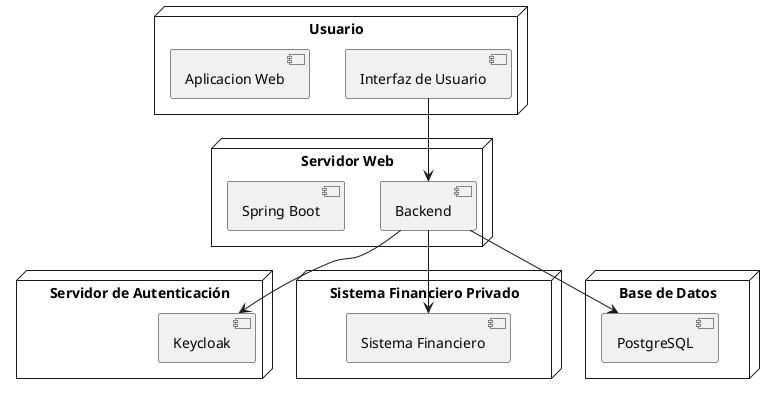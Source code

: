 @startuml

node "Usuario" as user {
    component "Interfaz de Usuario" as UI
    component "Aplicacion Web" as WebApp
}

node "Servidor Web" as web_server {
    component "Backend" as Backend
    component "Spring Boot" as SpringBoot

}

node "Servidor de Autenticación" as Auth_Server {

    component "Keycloak" as AuthService
}

node "Sistema Financiero Privado" as Financial_Server {
    component "Sistema Financiero" as FinancialSystem
}

node "Base de Datos" as BD {
    component "PostgreSQL" as Database
}

UI --> Backend
Backend --> Database
Backend --> AuthService
Backend --> FinancialSystem

@enduml
